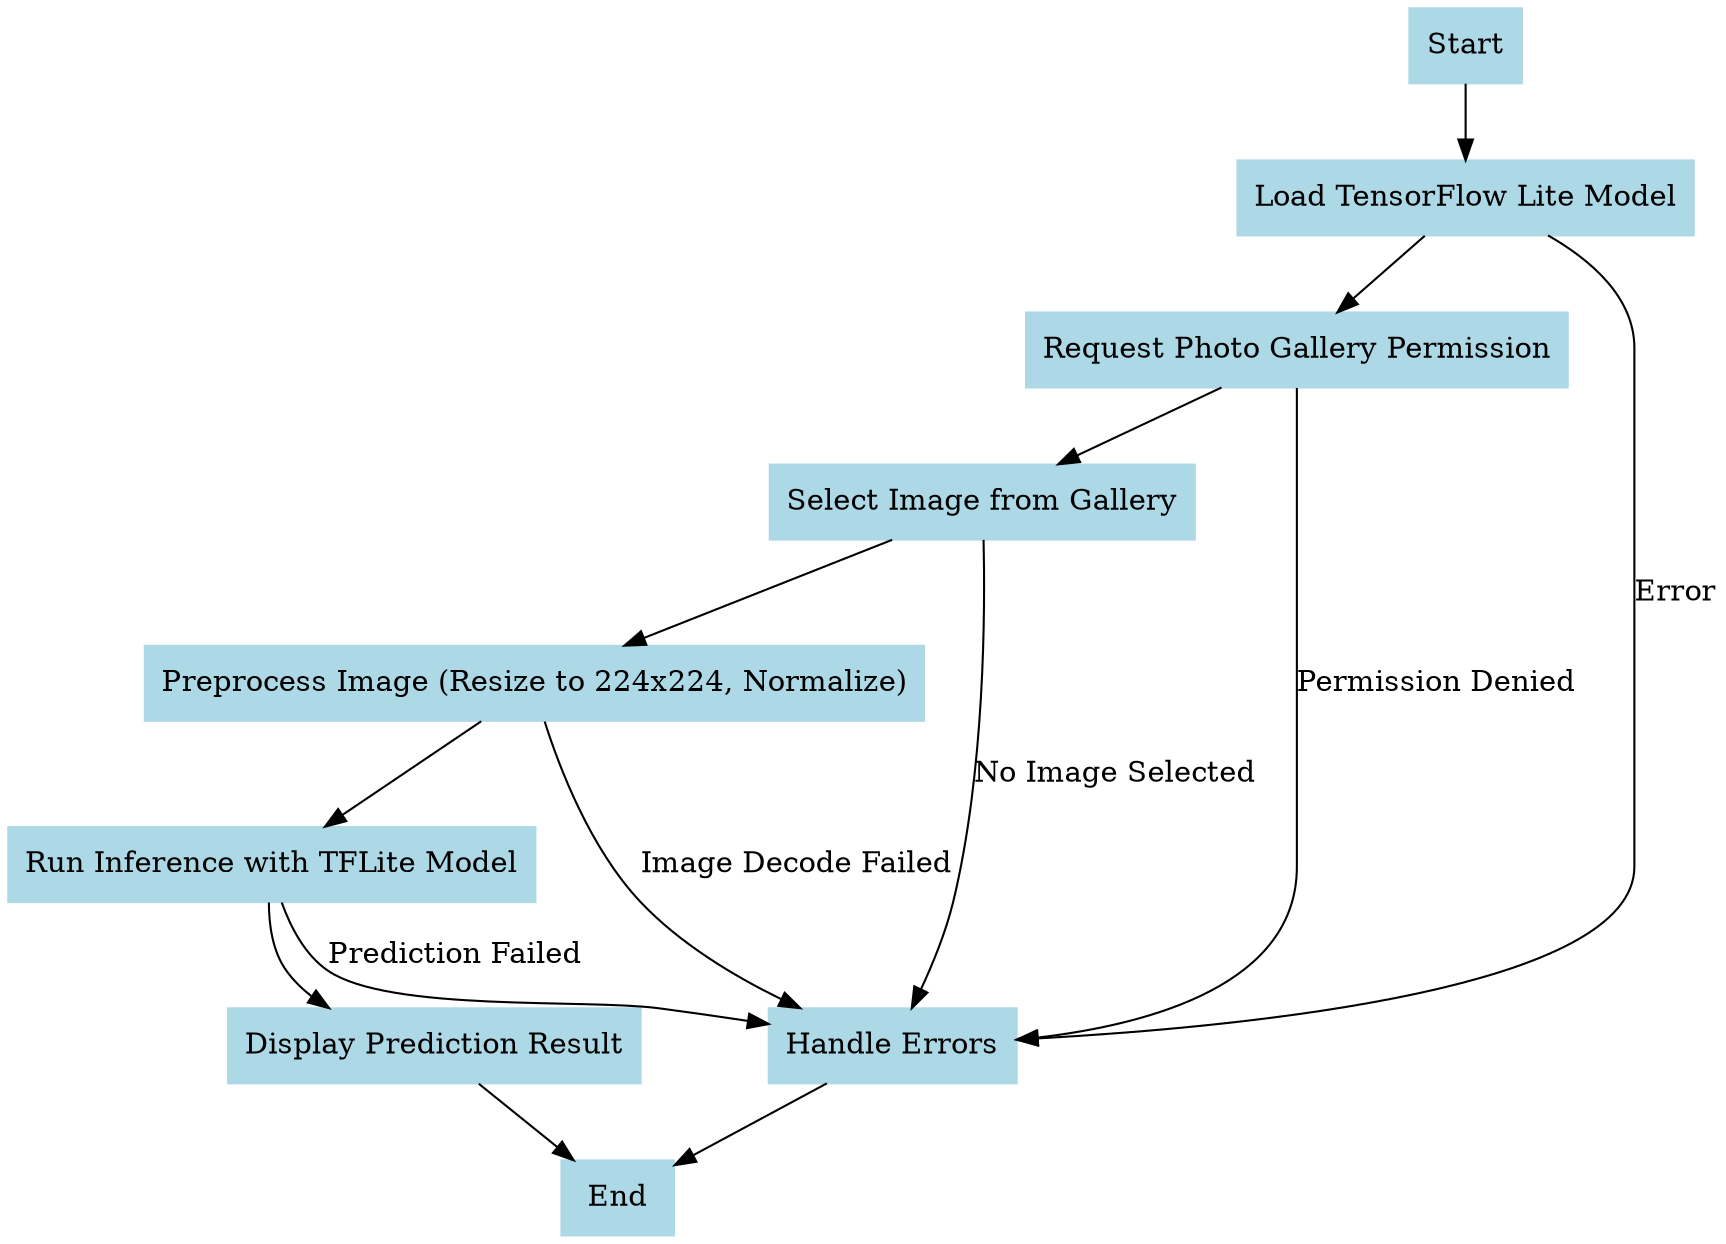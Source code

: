 digraph rice_prediction_process {
    rankdir=TB;  // Changed to vertical layout (top to bottom)
    node [shape=box, style=filled, color=lightblue];

    start [label="Start"];
    load_model [label="Load TensorFlow Lite Model"];
    request_permission [label="Request Photo Gallery Permission"];
    select_image [label="Select Image from Gallery"];
    preprocess_image [label="Preprocess Image (Resize to 224x224, Normalize)"];
    run_inference [label="Run Inference with TFLite Model"];
    display_result [label="Display Prediction Result"];
    error_handling [label="Handle Errors"];
    end [label="End"];

    start -> load_model;
    load_model -> request_permission;
    request_permission -> select_image;
    select_image -> preprocess_image;
    preprocess_image -> run_inference;
    run_inference -> display_result;
    display_result -> end;

    // Error handling paths
    load_model -> error_handling [label="Error"];
    request_permission -> error_handling [label="Permission Denied"];
    select_image -> error_handling [label="No Image Selected"];
    preprocess_image -> error_handling [label="Image Decode Failed"];
    run_inference -> error_handling [label="Prediction Failed"];
    error_handling -> end;
}
